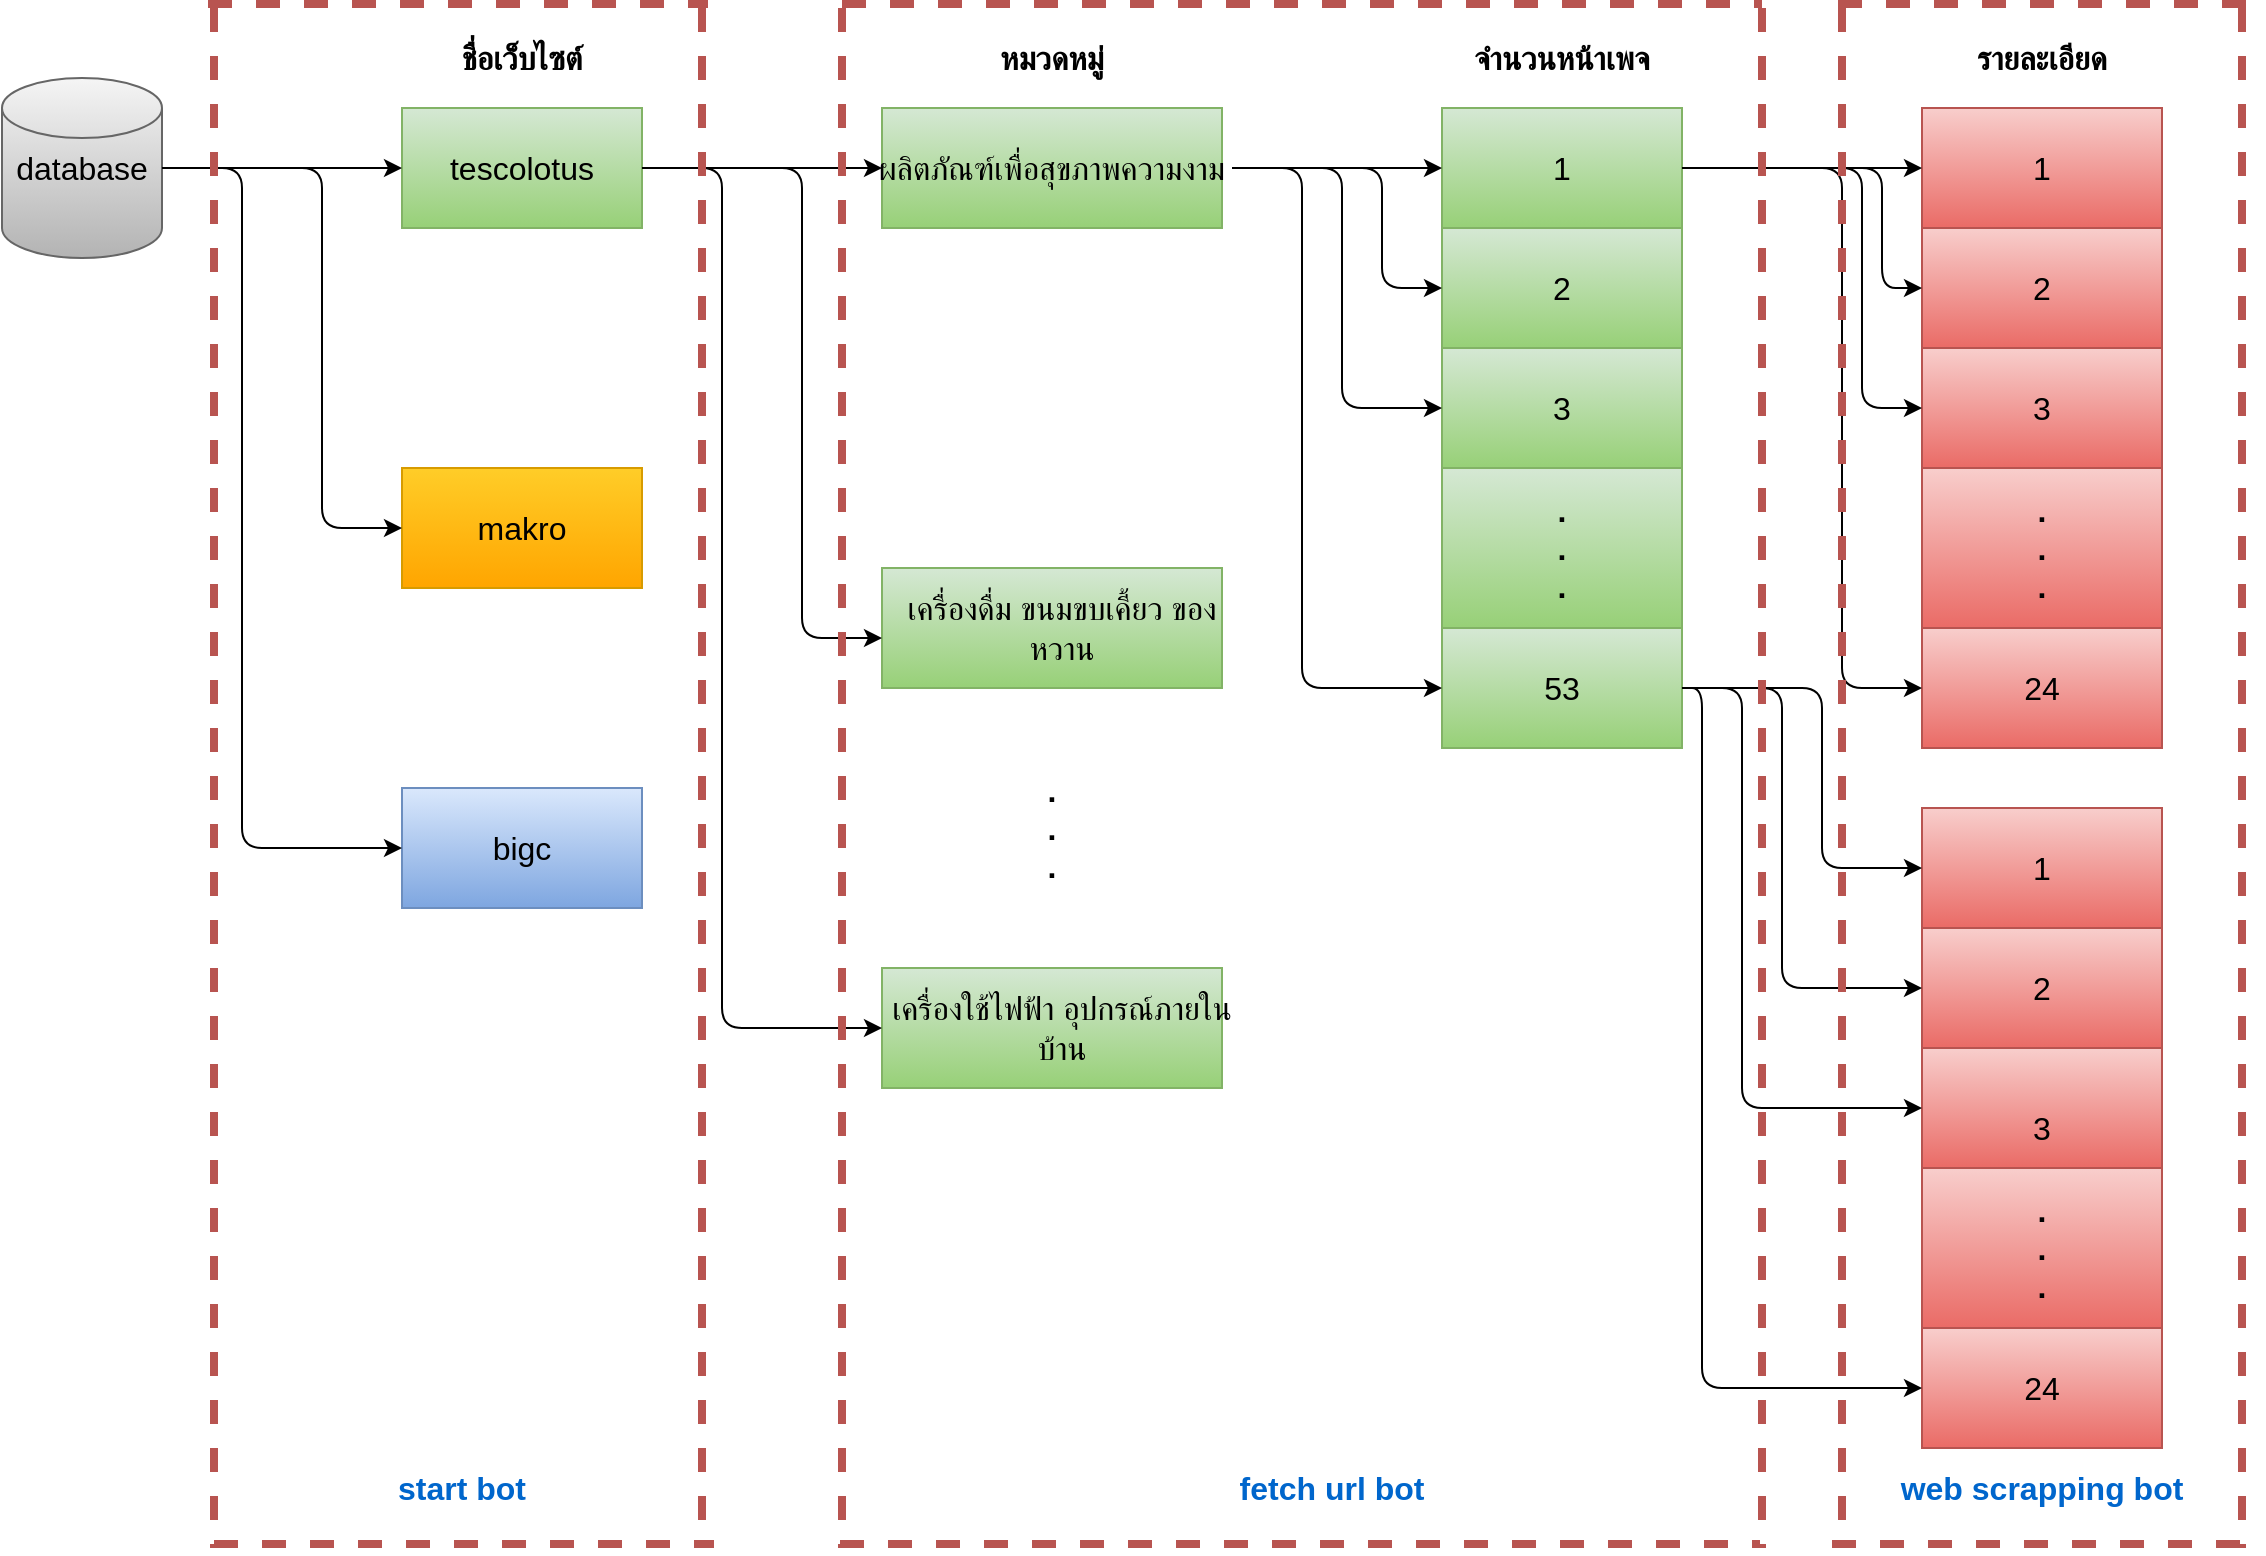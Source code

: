 <mxfile version="14.5.1" type="device"><diagram id="eDEsTDvLarD-YiUVRjUD" name="Page-1"><mxGraphModel dx="801" dy="1713" grid="1" gridSize="10" guides="1" tooltips="1" connect="1" arrows="1" fold="1" page="1" pageScale="1" pageWidth="1920" pageHeight="1200" math="0" shadow="0"><root><mxCell id="0"/><mxCell id="1" parent="0"/><mxCell id="hex__hkt7IEPzipqFCfx-1" value="" style="shape=cylinder3;whiteSpace=wrap;html=1;boundedLbl=1;backgroundOutline=1;size=15;fillColor=#f5f5f5;strokeColor=#666666;gradientColor=#b3b3b3;" parent="1" vertex="1"><mxGeometry x="80" y="35" width="80" height="90" as="geometry"/></mxCell><mxCell id="hex__hkt7IEPzipqFCfx-2" value="" style="rounded=0;whiteSpace=wrap;html=1;gradientColor=#97d077;fillColor=#d5e8d4;strokeColor=#82b366;" parent="1" vertex="1"><mxGeometry x="280" y="50" width="120" height="60" as="geometry"/></mxCell><mxCell id="hex__hkt7IEPzipqFCfx-3" value="" style="endArrow=classic;html=1;exitX=1;exitY=0.5;exitDx=0;exitDy=0;exitPerimeter=0;entryX=0;entryY=0.5;entryDx=0;entryDy=0;" parent="1" source="hex__hkt7IEPzipqFCfx-1" target="hex__hkt7IEPzipqFCfx-2" edge="1"><mxGeometry width="50" height="50" relative="1" as="geometry"><mxPoint x="160" y="120" as="sourcePoint"/><mxPoint x="210" y="70" as="targetPoint"/></mxGeometry></mxCell><mxCell id="hex__hkt7IEPzipqFCfx-4" value="" style="rounded=0;whiteSpace=wrap;html=1;gradientColor=#97d077;fillColor=#d5e8d4;strokeColor=#82b366;" parent="1" vertex="1"><mxGeometry x="520" y="50" width="170" height="60" as="geometry"/></mxCell><mxCell id="hex__hkt7IEPzipqFCfx-5" value="" style="endArrow=classic;html=1;exitX=1;exitY=0.5;exitDx=0;exitDy=0;entryX=0;entryY=0.5;entryDx=0;entryDy=0;" parent="1" source="hex__hkt7IEPzipqFCfx-2" target="hex__hkt7IEPzipqFCfx-4" edge="1"><mxGeometry width="50" height="50" relative="1" as="geometry"><mxPoint x="430" y="120" as="sourcePoint"/><mxPoint x="480" y="70" as="targetPoint"/></mxGeometry></mxCell><mxCell id="hex__hkt7IEPzipqFCfx-6" value="" style="rounded=0;whiteSpace=wrap;html=1;gradientColor=#97d077;fillColor=#d5e8d4;strokeColor=#82b366;" parent="1" vertex="1"><mxGeometry x="520" y="280" width="170" height="60" as="geometry"/></mxCell><mxCell id="hex__hkt7IEPzipqFCfx-7" value="" style="rounded=0;whiteSpace=wrap;html=1;gradientColor=#97d077;fillColor=#d5e8d4;strokeColor=#82b366;" parent="1" vertex="1"><mxGeometry x="520" y="480" width="170" height="60" as="geometry"/></mxCell><mxCell id="hex__hkt7IEPzipqFCfx-27" value="" style="rounded=0;whiteSpace=wrap;html=1;gradientColor=#97d077;fillColor=#d5e8d4;strokeColor=#82b366;" parent="1" vertex="1"><mxGeometry x="800" y="50" width="120" height="60" as="geometry"/></mxCell><mxCell id="hex__hkt7IEPzipqFCfx-28" value="" style="rounded=0;whiteSpace=wrap;html=1;gradientColor=#97d077;fillColor=#d5e8d4;strokeColor=#82b366;" parent="1" vertex="1"><mxGeometry x="800" y="110" width="120" height="60" as="geometry"/></mxCell><mxCell id="hex__hkt7IEPzipqFCfx-29" value="" style="rounded=0;whiteSpace=wrap;html=1;gradientColor=#97d077;fillColor=#d5e8d4;strokeColor=#82b366;" parent="1" vertex="1"><mxGeometry x="800" y="170" width="120" height="60" as="geometry"/></mxCell><mxCell id="hex__hkt7IEPzipqFCfx-30" value="" style="rounded=0;whiteSpace=wrap;html=1;gradientColor=#ea6b66;fillColor=#f8cecc;strokeColor=#b85450;" parent="1" vertex="1"><mxGeometry x="1040" y="230" width="120" height="80" as="geometry"/></mxCell><mxCell id="hex__hkt7IEPzipqFCfx-31" value="" style="rounded=0;whiteSpace=wrap;html=1;gradientColor=#97d077;fillColor=#d5e8d4;strokeColor=#82b366;" parent="1" vertex="1"><mxGeometry x="800" y="310" width="120" height="60" as="geometry"/></mxCell><mxCell id="hex__hkt7IEPzipqFCfx-32" value="tescolotus" style="text;html=1;strokeColor=none;fillColor=none;align=center;verticalAlign=middle;whiteSpace=wrap;rounded=0;fontSize=16;" parent="1" vertex="1"><mxGeometry x="310" y="70" width="60" height="20" as="geometry"/></mxCell><mxCell id="hex__hkt7IEPzipqFCfx-34" value="ผลิตภัณฑ์เพื่อสุขภาพความงาม" style="text;html=1;strokeColor=none;fillColor=none;align=center;verticalAlign=middle;whiteSpace=wrap;rounded=0;fontSize=16;" parent="1" vertex="1"><mxGeometry x="515" y="70" width="180" height="20" as="geometry"/></mxCell><mxCell id="hex__hkt7IEPzipqFCfx-35" value="เครื่องดื่ม ขนมขบเคี้ยว ของหวาน" style="text;html=1;strokeColor=none;fillColor=none;align=center;verticalAlign=middle;whiteSpace=wrap;rounded=0;fontSize=16;" parent="1" vertex="1"><mxGeometry x="520" y="300" width="180" height="20" as="geometry"/></mxCell><mxCell id="hex__hkt7IEPzipqFCfx-36" value="" style="endArrow=classic;html=1;fontSize=16;entryX=0;entryY=0.75;entryDx=0;entryDy=0;exitX=1;exitY=0.5;exitDx=0;exitDy=0;edgeStyle=orthogonalEdgeStyle;" parent="1" source="hex__hkt7IEPzipqFCfx-2" target="hex__hkt7IEPzipqFCfx-35" edge="1"><mxGeometry width="50" height="50" relative="1" as="geometry"><mxPoint x="400" y="280" as="sourcePoint"/><mxPoint x="450" y="230" as="targetPoint"/><Array as="points"><mxPoint x="480" y="80"/><mxPoint x="480" y="315"/></Array></mxGeometry></mxCell><mxCell id="hex__hkt7IEPzipqFCfx-37" value="เครื่องใช้ไฟฟ้า อุปกรณ์ภายในบ้าน" style="text;html=1;strokeColor=none;fillColor=none;align=center;verticalAlign=middle;whiteSpace=wrap;rounded=0;fontSize=16;" parent="1" vertex="1"><mxGeometry x="520" y="500" width="180" height="20" as="geometry"/></mxCell><mxCell id="hex__hkt7IEPzipqFCfx-40" value="" style="endArrow=classic;html=1;fontSize=16;entryX=0;entryY=0.5;entryDx=0;entryDy=0;exitX=1;exitY=0.5;exitDx=0;exitDy=0;edgeStyle=orthogonalEdgeStyle;" parent="1" source="hex__hkt7IEPzipqFCfx-2" target="hex__hkt7IEPzipqFCfx-37" edge="1"><mxGeometry width="50" height="50" relative="1" as="geometry"><mxPoint x="380" y="500" as="sourcePoint"/><mxPoint x="430" y="450" as="targetPoint"/><Array as="points"><mxPoint x="440" y="80"/><mxPoint x="440" y="510"/></Array></mxGeometry></mxCell><mxCell id="hex__hkt7IEPzipqFCfx-41" value="1" style="text;html=1;strokeColor=none;fillColor=none;align=center;verticalAlign=middle;whiteSpace=wrap;rounded=0;fontSize=16;" parent="1" vertex="1"><mxGeometry x="835" y="70" width="50" height="20" as="geometry"/></mxCell><mxCell id="hex__hkt7IEPzipqFCfx-42" value="2" style="text;html=1;strokeColor=none;fillColor=none;align=center;verticalAlign=middle;whiteSpace=wrap;rounded=0;fontSize=16;" parent="1" vertex="1"><mxGeometry x="835" y="130" width="50" height="20" as="geometry"/></mxCell><mxCell id="hex__hkt7IEPzipqFCfx-43" value="3" style="text;html=1;strokeColor=none;fillColor=none;align=center;verticalAlign=middle;whiteSpace=wrap;rounded=0;fontSize=16;" parent="1" vertex="1"><mxGeometry x="835" y="190" width="50" height="20" as="geometry"/></mxCell><mxCell id="hex__hkt7IEPzipqFCfx-46" value="53" style="text;html=1;strokeColor=none;fillColor=none;align=center;verticalAlign=middle;whiteSpace=wrap;rounded=0;fontSize=16;" parent="1" vertex="1"><mxGeometry x="835" y="330" width="50" height="20" as="geometry"/></mxCell><mxCell id="hex__hkt7IEPzipqFCfx-47" value="" style="rounded=0;whiteSpace=wrap;html=1;fontSize=16;gradientColor=#ea6b66;fillColor=#f8cecc;strokeColor=#b85450;" parent="1" vertex="1"><mxGeometry x="1040" y="50" width="120" height="60" as="geometry"/></mxCell><mxCell id="hex__hkt7IEPzipqFCfx-48" value="" style="rounded=0;whiteSpace=wrap;html=1;fontSize=16;gradientColor=#ea6b66;fillColor=#f8cecc;strokeColor=#b85450;" parent="1" vertex="1"><mxGeometry x="1040" y="110" width="120" height="60" as="geometry"/></mxCell><mxCell id="hex__hkt7IEPzipqFCfx-49" value="" style="rounded=0;whiteSpace=wrap;html=1;fontSize=16;gradientColor=#ea6b66;fillColor=#f8cecc;strokeColor=#b85450;" parent="1" vertex="1"><mxGeometry x="1040" y="170" width="120" height="60" as="geometry"/></mxCell><mxCell id="hex__hkt7IEPzipqFCfx-50" value="" style="rounded=0;whiteSpace=wrap;html=1;fontSize=16;gradientColor=#ea6b66;fillColor=#f8cecc;strokeColor=#b85450;" parent="1" vertex="1"><mxGeometry x="1040" y="310" width="120" height="60" as="geometry"/></mxCell><mxCell id="hex__hkt7IEPzipqFCfx-51" value="" style="endArrow=classic;html=1;fontSize=16;entryX=0;entryY=0.5;entryDx=0;entryDy=0;exitX=1;exitY=0.5;exitDx=0;exitDy=0;" parent="1" source="hex__hkt7IEPzipqFCfx-34" target="hex__hkt7IEPzipqFCfx-27" edge="1"><mxGeometry width="50" height="50" relative="1" as="geometry"><mxPoint x="710" y="140" as="sourcePoint"/><mxPoint x="750" y="70" as="targetPoint"/></mxGeometry></mxCell><mxCell id="hex__hkt7IEPzipqFCfx-52" value="" style="endArrow=classic;html=1;fontSize=16;entryX=0;entryY=0.5;entryDx=0;entryDy=0;exitX=1;exitY=0.5;exitDx=0;exitDy=0;edgeStyle=orthogonalEdgeStyle;" parent="1" source="hex__hkt7IEPzipqFCfx-34" target="hex__hkt7IEPzipqFCfx-28" edge="1"><mxGeometry width="50" height="50" relative="1" as="geometry"><mxPoint x="695" y="160" as="sourcePoint"/><mxPoint x="760" y="150" as="targetPoint"/><Array as="points"><mxPoint x="770" y="80"/><mxPoint x="770" y="140"/></Array></mxGeometry></mxCell><mxCell id="hex__hkt7IEPzipqFCfx-53" value="" style="endArrow=classic;html=1;fontSize=16;entryX=0;entryY=0.5;entryDx=0;entryDy=0;exitX=1;exitY=0.5;exitDx=0;exitDy=0;edgeStyle=orthogonalEdgeStyle;" parent="1" source="hex__hkt7IEPzipqFCfx-34" target="hex__hkt7IEPzipqFCfx-29" edge="1"><mxGeometry width="50" height="50" relative="1" as="geometry"><mxPoint x="700" y="210" as="sourcePoint"/><mxPoint x="800" y="190" as="targetPoint"/><Array as="points"><mxPoint x="750" y="80"/><mxPoint x="750" y="200"/></Array></mxGeometry></mxCell><mxCell id="hex__hkt7IEPzipqFCfx-54" value="" style="endArrow=classic;html=1;fontSize=16;entryX=0;entryY=0.5;entryDx=0;entryDy=0;exitX=1;exitY=0.5;exitDx=0;exitDy=0;edgeStyle=orthogonalEdgeStyle;" parent="1" source="hex__hkt7IEPzipqFCfx-34" target="hex__hkt7IEPzipqFCfx-31" edge="1"><mxGeometry width="50" height="50" relative="1" as="geometry"><mxPoint x="695" y="170" as="sourcePoint"/><mxPoint x="780" y="380" as="targetPoint"/><Array as="points"><mxPoint x="730" y="80"/><mxPoint x="730" y="340"/></Array></mxGeometry></mxCell><mxCell id="hex__hkt7IEPzipqFCfx-55" value="" style="rounded=0;whiteSpace=wrap;html=1;fontSize=16;gradientColor=#ea6b66;fillColor=#f8cecc;strokeColor=#b85450;" parent="1" vertex="1"><mxGeometry x="1040" y="400" width="120" height="60" as="geometry"/></mxCell><mxCell id="hex__hkt7IEPzipqFCfx-56" value="" style="rounded=0;whiteSpace=wrap;html=1;fontSize=16;gradientColor=#ea6b66;fillColor=#f8cecc;strokeColor=#b85450;" parent="1" vertex="1"><mxGeometry x="1040" y="460" width="120" height="60" as="geometry"/></mxCell><mxCell id="hex__hkt7IEPzipqFCfx-57" value="" style="rounded=0;whiteSpace=wrap;html=1;fontSize=16;gradientColor=#ea6b66;fillColor=#f8cecc;strokeColor=#b85450;" parent="1" vertex="1"><mxGeometry x="1040" y="520" width="120" height="60" as="geometry"/></mxCell><mxCell id="hex__hkt7IEPzipqFCfx-58" value="" style="rounded=0;whiteSpace=wrap;html=1;gradientColor=#ea6b66;fillColor=#f8cecc;strokeColor=#b85450;" parent="1" vertex="1"><mxGeometry x="1040" y="580" width="120" height="80" as="geometry"/></mxCell><mxCell id="hex__hkt7IEPzipqFCfx-59" value="" style="rounded=0;whiteSpace=wrap;html=1;fontSize=16;gradientColor=#ea6b66;fillColor=#f8cecc;strokeColor=#b85450;" parent="1" vertex="1"><mxGeometry x="1040" y="660" width="120" height="60" as="geometry"/></mxCell><mxCell id="hex__hkt7IEPzipqFCfx-61" value="" style="rounded=0;whiteSpace=wrap;html=1;gradientColor=#97d077;fillColor=#d5e8d4;strokeColor=#82b366;" parent="1" vertex="1"><mxGeometry x="800" y="230" width="120" height="80" as="geometry"/></mxCell><mxCell id="hex__hkt7IEPzipqFCfx-62" value="&lt;b&gt;.&lt;br&gt;.&lt;br&gt;.&lt;/b&gt;" style="text;html=1;strokeColor=none;fillColor=none;align=center;verticalAlign=middle;whiteSpace=wrap;rounded=0;fontSize=16;" parent="1" vertex="1"><mxGeometry x="835" y="250" width="50" height="40" as="geometry"/></mxCell><mxCell id="hex__hkt7IEPzipqFCfx-63" value="&lt;b&gt;.&lt;br&gt;.&lt;br&gt;.&lt;/b&gt;" style="text;html=1;strokeColor=none;fillColor=none;align=center;verticalAlign=middle;whiteSpace=wrap;rounded=0;fontSize=16;" parent="1" vertex="1"><mxGeometry x="1075" y="250" width="50" height="40" as="geometry"/></mxCell><mxCell id="hex__hkt7IEPzipqFCfx-64" value="&lt;b&gt;.&lt;br&gt;.&lt;br&gt;.&lt;/b&gt;" style="text;html=1;strokeColor=none;fillColor=none;align=center;verticalAlign=middle;whiteSpace=wrap;rounded=0;fontSize=16;" parent="1" vertex="1"><mxGeometry x="1075" y="600" width="50" height="40" as="geometry"/></mxCell><mxCell id="hex__hkt7IEPzipqFCfx-65" value="1" style="text;html=1;strokeColor=none;fillColor=none;align=center;verticalAlign=middle;whiteSpace=wrap;rounded=0;fontSize=16;" parent="1" vertex="1"><mxGeometry x="1075" y="70" width="50" height="20" as="geometry"/></mxCell><mxCell id="hex__hkt7IEPzipqFCfx-66" value="2" style="text;html=1;strokeColor=none;fillColor=none;align=center;verticalAlign=middle;whiteSpace=wrap;rounded=0;fontSize=16;" parent="1" vertex="1"><mxGeometry x="1075" y="130" width="50" height="20" as="geometry"/></mxCell><mxCell id="hex__hkt7IEPzipqFCfx-67" value="3" style="text;html=1;strokeColor=none;fillColor=none;align=center;verticalAlign=middle;whiteSpace=wrap;rounded=0;fontSize=16;" parent="1" vertex="1"><mxGeometry x="1075" y="190" width="50" height="20" as="geometry"/></mxCell><mxCell id="hex__hkt7IEPzipqFCfx-68" value="24" style="text;html=1;strokeColor=none;fillColor=none;align=center;verticalAlign=middle;whiteSpace=wrap;rounded=0;fontSize=16;" parent="1" vertex="1"><mxGeometry x="1075" y="330" width="50" height="20" as="geometry"/></mxCell><mxCell id="hex__hkt7IEPzipqFCfx-69" value="1" style="text;html=1;strokeColor=none;fillColor=none;align=center;verticalAlign=middle;whiteSpace=wrap;rounded=0;fontSize=16;" parent="1" vertex="1"><mxGeometry x="1075" y="420" width="50" height="20" as="geometry"/></mxCell><mxCell id="hex__hkt7IEPzipqFCfx-70" value="2" style="text;html=1;strokeColor=none;fillColor=none;align=center;verticalAlign=middle;whiteSpace=wrap;rounded=0;fontSize=16;" parent="1" vertex="1"><mxGeometry x="1075" y="480" width="50" height="20" as="geometry"/></mxCell><mxCell id="hex__hkt7IEPzipqFCfx-71" value="3" style="text;html=1;strokeColor=none;fillColor=none;align=center;verticalAlign=middle;whiteSpace=wrap;rounded=0;fontSize=16;" parent="1" vertex="1"><mxGeometry x="1075" y="550" width="50" height="20" as="geometry"/></mxCell><mxCell id="hex__hkt7IEPzipqFCfx-72" value="24" style="text;html=1;strokeColor=none;fillColor=none;align=center;verticalAlign=middle;whiteSpace=wrap;rounded=0;fontSize=16;" parent="1" vertex="1"><mxGeometry x="1075" y="680" width="50" height="20" as="geometry"/></mxCell><mxCell id="hex__hkt7IEPzipqFCfx-73" value="" style="endArrow=classic;html=1;fontSize=16;exitX=1;exitY=0.5;exitDx=0;exitDy=0;entryX=0;entryY=0.5;entryDx=0;entryDy=0;" parent="1" source="hex__hkt7IEPzipqFCfx-27" target="hex__hkt7IEPzipqFCfx-47" edge="1"><mxGeometry width="50" height="50" relative="1" as="geometry"><mxPoint x="960" y="190" as="sourcePoint"/><mxPoint x="1010" y="140" as="targetPoint"/></mxGeometry></mxCell><mxCell id="hex__hkt7IEPzipqFCfx-74" value="" style="endArrow=classic;html=1;fontSize=16;exitX=1;exitY=0.5;exitDx=0;exitDy=0;entryX=0;entryY=0.5;entryDx=0;entryDy=0;edgeStyle=orthogonalEdgeStyle;" parent="1" source="hex__hkt7IEPzipqFCfx-27" target="hex__hkt7IEPzipqFCfx-48" edge="1"><mxGeometry width="50" height="50" relative="1" as="geometry"><mxPoint x="960" y="470" as="sourcePoint"/><mxPoint x="1010" y="420" as="targetPoint"/><Array as="points"><mxPoint x="1020" y="80"/><mxPoint x="1020" y="140"/></Array></mxGeometry></mxCell><mxCell id="hex__hkt7IEPzipqFCfx-75" value="" style="endArrow=classic;html=1;fontSize=16;exitX=1;exitY=0.5;exitDx=0;exitDy=0;entryX=0;entryY=0.5;entryDx=0;entryDy=0;edgeStyle=orthogonalEdgeStyle;" parent="1" source="hex__hkt7IEPzipqFCfx-27" target="hex__hkt7IEPzipqFCfx-49" edge="1"><mxGeometry width="50" height="50" relative="1" as="geometry"><mxPoint x="860" y="520" as="sourcePoint"/><mxPoint x="910" y="470" as="targetPoint"/><Array as="points"><mxPoint x="1010" y="80"/><mxPoint x="1010" y="200"/></Array></mxGeometry></mxCell><mxCell id="hex__hkt7IEPzipqFCfx-76" value="" style="endArrow=classic;html=1;fontSize=16;exitX=1;exitY=0.5;exitDx=0;exitDy=0;entryX=0;entryY=0.5;entryDx=0;entryDy=0;edgeStyle=orthogonalEdgeStyle;" parent="1" source="hex__hkt7IEPzipqFCfx-27" target="hex__hkt7IEPzipqFCfx-50" edge="1"><mxGeometry width="50" height="50" relative="1" as="geometry"><mxPoint x="920" y="510" as="sourcePoint"/><mxPoint x="970" y="460" as="targetPoint"/><Array as="points"><mxPoint x="1000" y="80"/><mxPoint x="1000" y="340"/></Array></mxGeometry></mxCell><mxCell id="hex__hkt7IEPzipqFCfx-77" value="" style="endArrow=classic;html=1;fontSize=16;exitX=1;exitY=0.5;exitDx=0;exitDy=0;entryX=0;entryY=0.5;entryDx=0;entryDy=0;edgeStyle=orthogonalEdgeStyle;" parent="1" source="hex__hkt7IEPzipqFCfx-31" target="hex__hkt7IEPzipqFCfx-55" edge="1"><mxGeometry width="50" height="50" relative="1" as="geometry"><mxPoint x="930" y="510" as="sourcePoint"/><mxPoint x="980" y="460" as="targetPoint"/><Array as="points"><mxPoint x="990" y="340"/><mxPoint x="990" y="430"/></Array></mxGeometry></mxCell><mxCell id="hex__hkt7IEPzipqFCfx-78" value="" style="endArrow=classic;html=1;fontSize=16;exitX=1;exitY=0.5;exitDx=0;exitDy=0;entryX=0;entryY=0.5;entryDx=0;entryDy=0;edgeStyle=orthogonalEdgeStyle;" parent="1" source="hex__hkt7IEPzipqFCfx-31" target="hex__hkt7IEPzipqFCfx-56" edge="1"><mxGeometry width="50" height="50" relative="1" as="geometry"><mxPoint x="970" y="570" as="sourcePoint"/><mxPoint x="1020" y="520" as="targetPoint"/><Array as="points"><mxPoint x="970" y="340"/><mxPoint x="970" y="490"/></Array></mxGeometry></mxCell><mxCell id="hex__hkt7IEPzipqFCfx-79" value="" style="endArrow=classic;html=1;fontSize=16;exitX=1;exitY=0.5;exitDx=0;exitDy=0;entryX=0;entryY=0.5;entryDx=0;entryDy=0;edgeStyle=orthogonalEdgeStyle;" parent="1" source="hex__hkt7IEPzipqFCfx-31" target="hex__hkt7IEPzipqFCfx-57" edge="1"><mxGeometry width="50" height="50" relative="1" as="geometry"><mxPoint x="960" y="570" as="sourcePoint"/><mxPoint x="1010" y="520" as="targetPoint"/><Array as="points"><mxPoint x="950" y="340"/><mxPoint x="950" y="550"/></Array></mxGeometry></mxCell><mxCell id="hex__hkt7IEPzipqFCfx-80" value="" style="endArrow=classic;html=1;fontSize=16;exitX=1;exitY=0.5;exitDx=0;exitDy=0;entryX=0;entryY=0.5;entryDx=0;entryDy=0;edgeStyle=orthogonalEdgeStyle;" parent="1" source="hex__hkt7IEPzipqFCfx-31" target="hex__hkt7IEPzipqFCfx-59" edge="1"><mxGeometry width="50" height="50" relative="1" as="geometry"><mxPoint x="880" y="650" as="sourcePoint"/><mxPoint x="930" y="600" as="targetPoint"/><Array as="points"><mxPoint x="930" y="340"/><mxPoint x="930" y="690"/></Array></mxGeometry></mxCell><mxCell id="hex__hkt7IEPzipqFCfx-81" value="database" style="text;html=1;strokeColor=none;fillColor=none;align=center;verticalAlign=middle;whiteSpace=wrap;rounded=0;fontSize=16;" parent="1" vertex="1"><mxGeometry x="90" y="70" width="60" height="20" as="geometry"/></mxCell><mxCell id="hex__hkt7IEPzipqFCfx-82" value="&lt;b&gt;ชื่อเว็บไซต์&lt;/b&gt;" style="text;html=1;strokeColor=none;fillColor=none;align=center;verticalAlign=middle;whiteSpace=wrap;rounded=0;fontSize=16;" parent="1" vertex="1"><mxGeometry x="300" y="15" width="80" height="20" as="geometry"/></mxCell><mxCell id="hex__hkt7IEPzipqFCfx-83" value="&lt;b&gt;หมวดหมู่&lt;/b&gt;" style="text;html=1;strokeColor=none;fillColor=none;align=center;verticalAlign=middle;whiteSpace=wrap;rounded=0;fontSize=16;" parent="1" vertex="1"><mxGeometry x="565" y="15" width="80" height="20" as="geometry"/></mxCell><mxCell id="hex__hkt7IEPzipqFCfx-84" value="&lt;b&gt;จำนวนหน้าเพจ&lt;/b&gt;" style="text;html=1;strokeColor=none;fillColor=none;align=center;verticalAlign=middle;whiteSpace=wrap;rounded=0;fontSize=16;" parent="1" vertex="1"><mxGeometry x="805" y="15" width="110" height="20" as="geometry"/></mxCell><mxCell id="hex__hkt7IEPzipqFCfx-85" value="&lt;b&gt;รายละเอียด&lt;/b&gt;" style="text;html=1;strokeColor=none;fillColor=none;align=center;verticalAlign=middle;whiteSpace=wrap;rounded=0;fontSize=16;" parent="1" vertex="1"><mxGeometry x="1055" y="15" width="90" height="20" as="geometry"/></mxCell><mxCell id="hex__hkt7IEPzipqFCfx-86" value="" style="rounded=0;whiteSpace=wrap;html=1;fontSize=16;gradientColor=#ffa500;fillColor=#ffcd28;strokeColor=#d79b00;" parent="1" vertex="1"><mxGeometry x="280" y="230" width="120" height="60" as="geometry"/></mxCell><mxCell id="hex__hkt7IEPzipqFCfx-87" value="makro" style="text;html=1;strokeColor=none;fillColor=none;align=center;verticalAlign=middle;whiteSpace=wrap;rounded=0;fontSize=16;" parent="1" vertex="1"><mxGeometry x="310" y="250" width="60" height="20" as="geometry"/></mxCell><mxCell id="hex__hkt7IEPzipqFCfx-88" value="" style="rounded=0;whiteSpace=wrap;html=1;fontSize=16;gradientColor=#7ea6e0;fillColor=#dae8fc;strokeColor=#6c8ebf;" parent="1" vertex="1"><mxGeometry x="280" y="390" width="120" height="60" as="geometry"/></mxCell><mxCell id="hex__hkt7IEPzipqFCfx-89" value="bigc" style="text;html=1;strokeColor=none;fillColor=none;align=center;verticalAlign=middle;whiteSpace=wrap;rounded=0;fontSize=16;" parent="1" vertex="1"><mxGeometry x="310" y="410" width="60" height="20" as="geometry"/></mxCell><mxCell id="hex__hkt7IEPzipqFCfx-90" value="" style="endArrow=classic;html=1;fontSize=16;entryX=0;entryY=0.5;entryDx=0;entryDy=0;exitX=1;exitY=0.5;exitDx=0;exitDy=0;exitPerimeter=0;edgeStyle=orthogonalEdgeStyle;" parent="1" source="hex__hkt7IEPzipqFCfx-1" target="hex__hkt7IEPzipqFCfx-86" edge="1"><mxGeometry width="50" height="50" relative="1" as="geometry"><mxPoint x="70" y="320" as="sourcePoint"/><mxPoint x="120" y="270" as="targetPoint"/><Array as="points"><mxPoint x="240" y="80"/><mxPoint x="240" y="260"/></Array></mxGeometry></mxCell><mxCell id="hex__hkt7IEPzipqFCfx-91" value="" style="endArrow=classic;html=1;fontSize=16;entryX=0;entryY=0.5;entryDx=0;entryDy=0;exitX=1;exitY=0.5;exitDx=0;exitDy=0;exitPerimeter=0;edgeStyle=orthogonalEdgeStyle;" parent="1" source="hex__hkt7IEPzipqFCfx-1" target="hex__hkt7IEPzipqFCfx-88" edge="1"><mxGeometry width="50" height="50" relative="1" as="geometry"><mxPoint x="160" y="470" as="sourcePoint"/><mxPoint x="210" y="420" as="targetPoint"/><Array as="points"><mxPoint x="200" y="80"/><mxPoint x="200" y="420"/></Array></mxGeometry></mxCell><mxCell id="hex__hkt7IEPzipqFCfx-92" value="&lt;b&gt;.&lt;br&gt;.&lt;br&gt;.&lt;/b&gt;" style="text;html=1;strokeColor=none;fillColor=none;align=center;verticalAlign=middle;whiteSpace=wrap;rounded=0;fontSize=16;" parent="1" vertex="1"><mxGeometry x="580" y="390" width="50" height="40" as="geometry"/></mxCell><mxCell id="W556E3cS68IBf5pypN_X-5" value="" style="endArrow=none;dashed=1;html=1;strokeWidth=4;gradientColor=#ea6b66;fillColor=#f8cecc;strokeColor=#b85450;" edge="1" parent="1"><mxGeometry width="50" height="50" relative="1" as="geometry"><mxPoint x="186" as="sourcePoint"/><mxPoint x="186" y="770" as="targetPoint"/></mxGeometry></mxCell><mxCell id="W556E3cS68IBf5pypN_X-6" value="" style="endArrow=none;dashed=1;html=1;strokeWidth=4;gradientColor=#ea6b66;fillColor=#f8cecc;strokeColor=#b85450;" edge="1" parent="1"><mxGeometry width="50" height="50" relative="1" as="geometry"><mxPoint x="430" as="sourcePoint"/><mxPoint x="430" y="770" as="targetPoint"/></mxGeometry></mxCell><mxCell id="W556E3cS68IBf5pypN_X-7" value="" style="endArrow=none;dashed=1;html=1;strokeWidth=4;gradientColor=#ea6b66;fillColor=#f8cecc;strokeColor=#b85450;" edge="1" parent="1"><mxGeometry width="50" height="50" relative="1" as="geometry"><mxPoint x="500" as="sourcePoint"/><mxPoint x="500" y="770" as="targetPoint"/></mxGeometry></mxCell><mxCell id="W556E3cS68IBf5pypN_X-8" value="" style="endArrow=none;dashed=1;html=1;strokeWidth=4;gradientColor=#ea6b66;fillColor=#f8cecc;strokeColor=#b85450;" edge="1" parent="1"><mxGeometry width="50" height="50" relative="1" as="geometry"><mxPoint x="960" as="sourcePoint"/><mxPoint x="960" y="770" as="targetPoint"/></mxGeometry></mxCell><mxCell id="W556E3cS68IBf5pypN_X-9" value="" style="endArrow=none;dashed=1;html=1;strokeWidth=4;gradientColor=#ea6b66;fillColor=#f8cecc;strokeColor=#b85450;" edge="1" parent="1"><mxGeometry width="50" height="50" relative="1" as="geometry"><mxPoint x="1000" as="sourcePoint"/><mxPoint x="1000" y="770" as="targetPoint"/></mxGeometry></mxCell><mxCell id="W556E3cS68IBf5pypN_X-10" value="" style="endArrow=none;dashed=1;html=1;strokeWidth=4;gradientColor=#ea6b66;fillColor=#f8cecc;strokeColor=#b85450;" edge="1" parent="1"><mxGeometry width="50" height="50" relative="1" as="geometry"><mxPoint x="1200" as="sourcePoint"/><mxPoint x="1200" y="770" as="targetPoint"/></mxGeometry></mxCell><mxCell id="W556E3cS68IBf5pypN_X-11" value="" style="endArrow=none;dashed=1;html=1;strokeWidth=4;gradientColor=#ea6b66;fillColor=#f8cecc;strokeColor=#b85450;" edge="1" parent="1"><mxGeometry width="50" height="50" relative="1" as="geometry"><mxPoint x="186" y="768" as="sourcePoint"/><mxPoint x="436" y="768" as="targetPoint"/></mxGeometry></mxCell><mxCell id="W556E3cS68IBf5pypN_X-12" value="" style="endArrow=none;dashed=1;html=1;strokeWidth=4;gradientColor=#ea6b66;fillColor=#f8cecc;strokeColor=#b85450;" edge="1" parent="1"><mxGeometry width="50" height="50" relative="1" as="geometry"><mxPoint x="183" y="-2" as="sourcePoint"/><mxPoint x="433" y="-2" as="targetPoint"/></mxGeometry></mxCell><mxCell id="W556E3cS68IBf5pypN_X-13" value="" style="endArrow=none;dashed=1;html=1;strokeWidth=4;gradientColor=#ea6b66;fillColor=#f8cecc;strokeColor=#b85450;" edge="1" parent="1"><mxGeometry width="50" height="50" relative="1" as="geometry"><mxPoint x="499" y="768" as="sourcePoint"/><mxPoint x="959" y="768" as="targetPoint"/></mxGeometry></mxCell><mxCell id="W556E3cS68IBf5pypN_X-14" value="" style="endArrow=none;dashed=1;html=1;strokeWidth=4;gradientColor=#ea6b66;fillColor=#f8cecc;strokeColor=#b85450;" edge="1" parent="1"><mxGeometry width="50" height="50" relative="1" as="geometry"><mxPoint x="500" y="-2" as="sourcePoint"/><mxPoint x="960" y="-2" as="targetPoint"/></mxGeometry></mxCell><mxCell id="W556E3cS68IBf5pypN_X-15" value="" style="endArrow=none;dashed=1;html=1;strokeWidth=4;gradientColor=#ea6b66;fillColor=#f8cecc;strokeColor=#b85450;" edge="1" parent="1"><mxGeometry width="50" height="50" relative="1" as="geometry"><mxPoint x="995" y="768" as="sourcePoint"/><mxPoint x="1205" y="768" as="targetPoint"/></mxGeometry></mxCell><mxCell id="W556E3cS68IBf5pypN_X-16" value="" style="endArrow=none;dashed=1;html=1;strokeWidth=4;gradientColor=#ea6b66;fillColor=#f8cecc;strokeColor=#b85450;" edge="1" parent="1"><mxGeometry width="50" height="50" relative="1" as="geometry"><mxPoint x="998" y="-2" as="sourcePoint"/><mxPoint x="1208" y="-2" as="targetPoint"/></mxGeometry></mxCell><mxCell id="W556E3cS68IBf5pypN_X-17" value="&lt;b&gt;&lt;font color=&quot;#0066cc&quot;&gt;start bot&lt;/font&gt;&lt;/b&gt;" style="text;html=1;strokeColor=none;fillColor=none;align=center;verticalAlign=middle;whiteSpace=wrap;rounded=0;fontSize=16;" vertex="1" parent="1"><mxGeometry x="270" y="730" width="80" height="20" as="geometry"/></mxCell><mxCell id="W556E3cS68IBf5pypN_X-18" value="&lt;b&gt;&lt;font color=&quot;#0066cc&quot;&gt;fetch url bot&lt;/font&gt;&lt;/b&gt;" style="text;html=1;strokeColor=none;fillColor=none;align=center;verticalAlign=middle;whiteSpace=wrap;rounded=0;fontSize=16;" vertex="1" parent="1"><mxGeometry x="690" y="730" width="110" height="20" as="geometry"/></mxCell><mxCell id="W556E3cS68IBf5pypN_X-19" value="&lt;b&gt;&lt;font color=&quot;#0066cc&quot;&gt;web scrapping bot&lt;/font&gt;&lt;/b&gt;" style="text;html=1;strokeColor=none;fillColor=none;align=center;verticalAlign=middle;whiteSpace=wrap;rounded=0;fontSize=16;" vertex="1" parent="1"><mxGeometry x="1025" y="730" width="150" height="20" as="geometry"/></mxCell></root></mxGraphModel></diagram></mxfile>